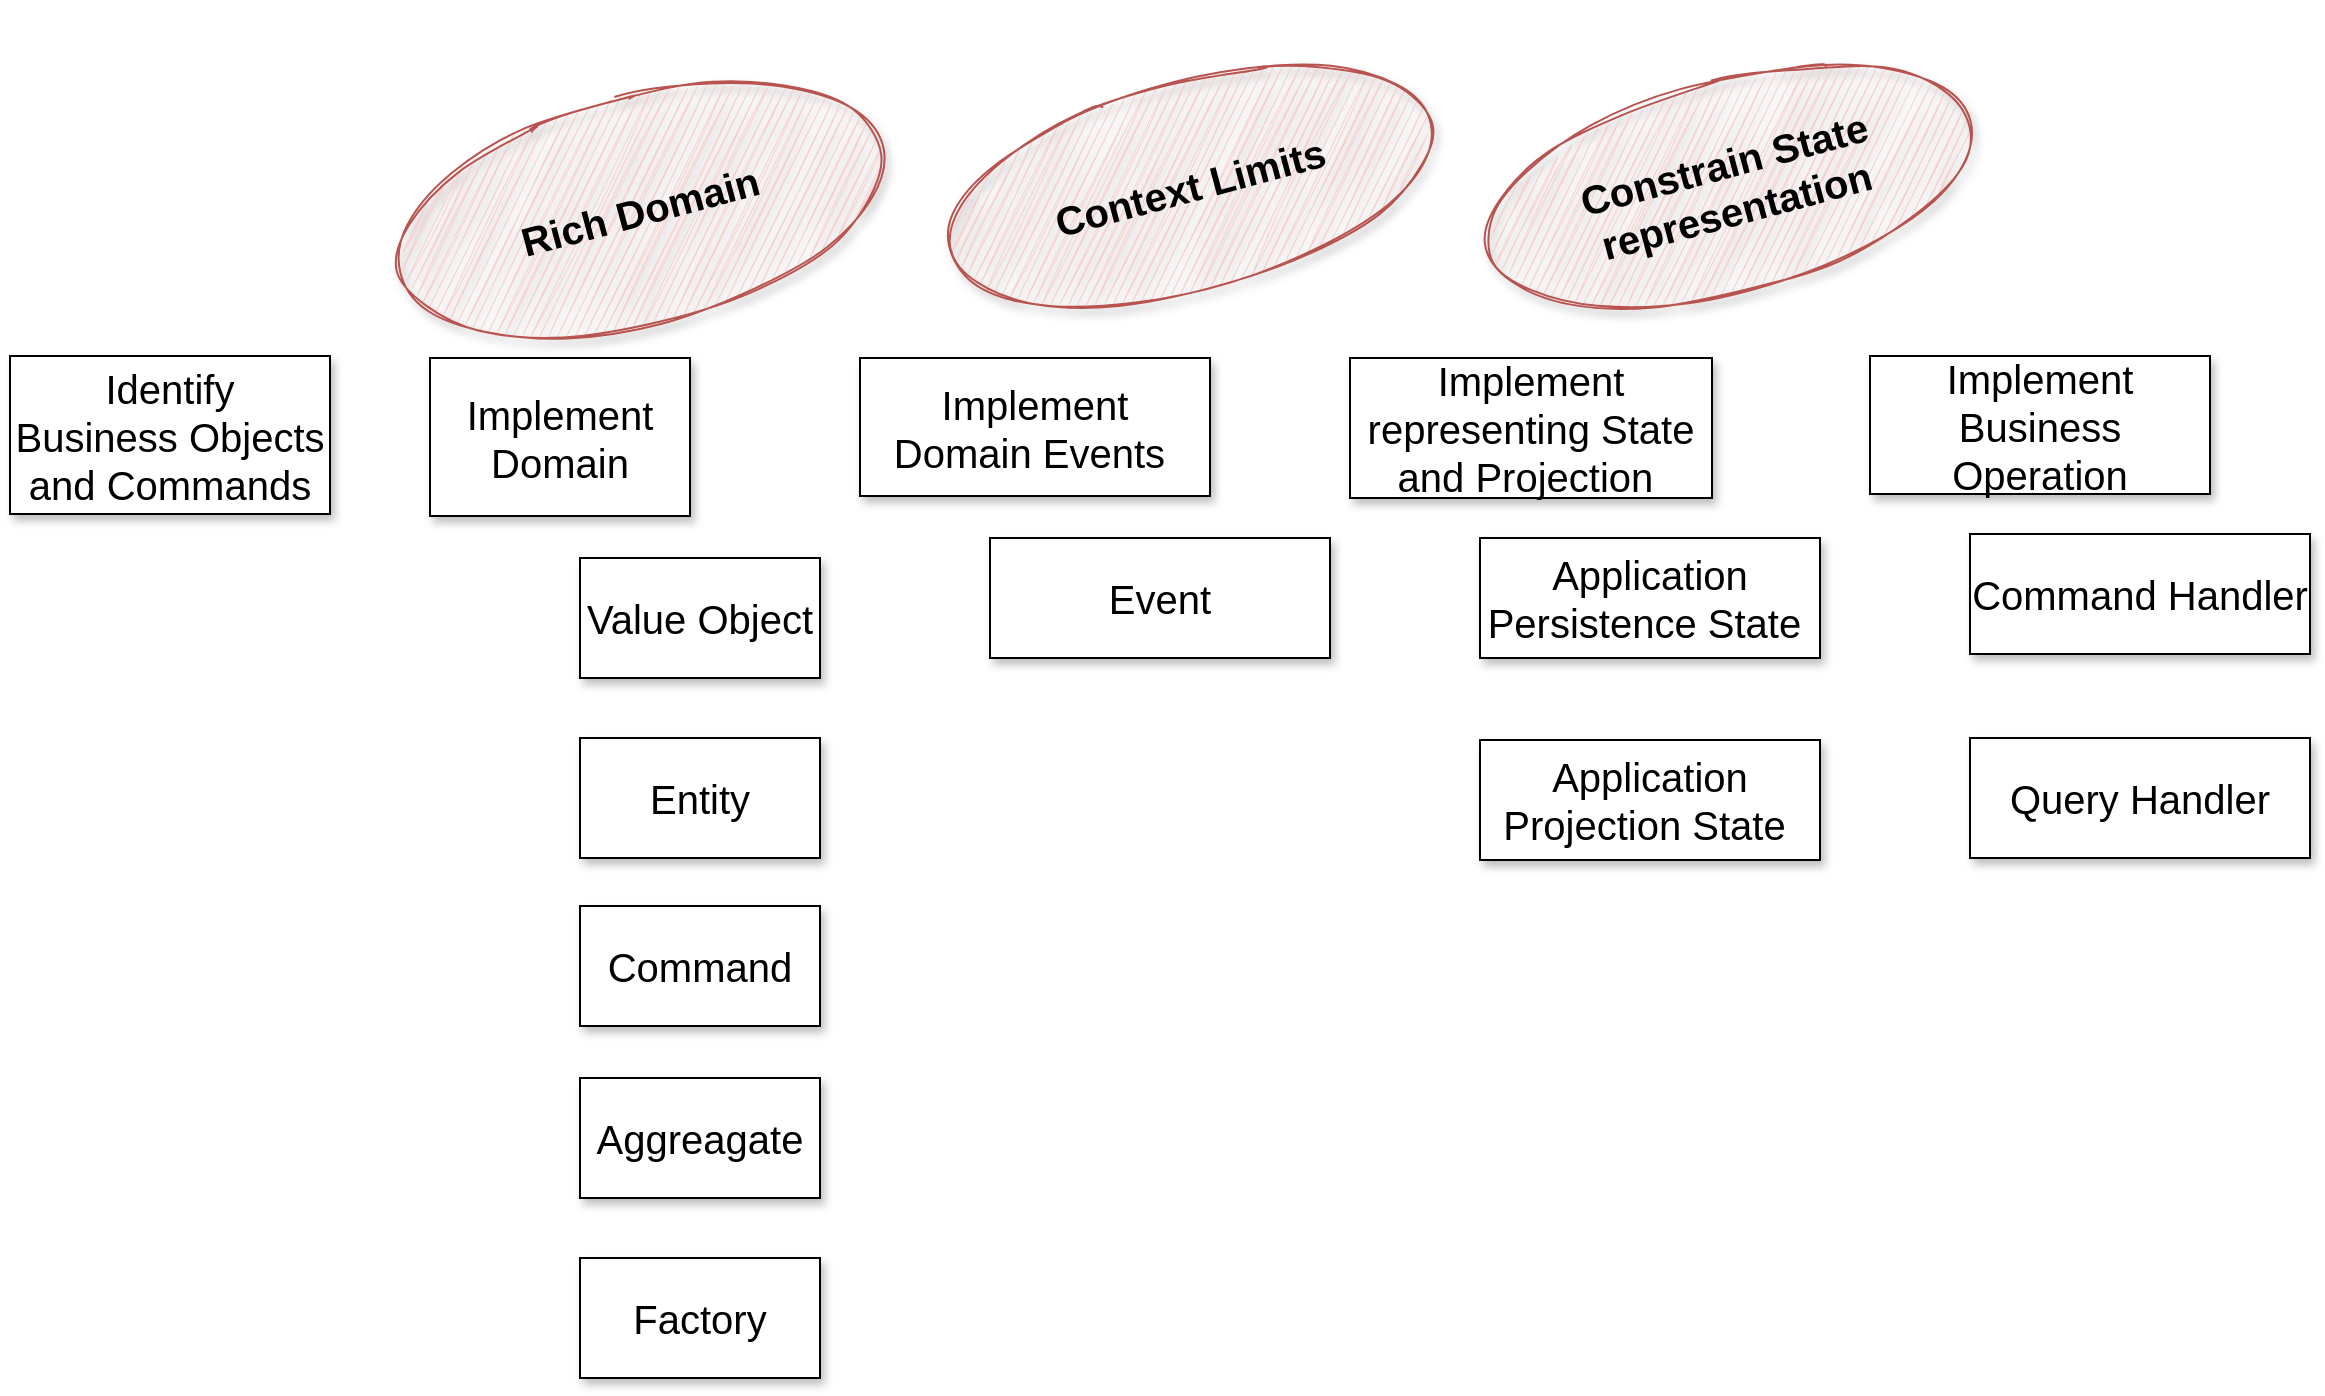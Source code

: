 <mxfile version="16.4.0" type="device" pages="2"><diagram id="K0pDyp2yeAY7sk_yGAu_" name="Tutorial Workflow"><mxGraphModel dx="1422" dy="1723" grid="1" gridSize="10" guides="1" tooltips="1" connect="1" arrows="1" fold="1" page="1" pageScale="1" pageWidth="1169" pageHeight="827" math="0" shadow="0"><root><mxCell id="-wggY66ThBHqcx0Kvb2s-0"/><mxCell id="-wggY66ThBHqcx0Kvb2s-1" parent="-wggY66ThBHqcx0Kvb2s-0"/><mxCell id="-wggY66ThBHqcx0Kvb2s-2" value="Identify &lt;br&gt;Business Objects&lt;br&gt;and&amp;nbsp;Commands" style="rounded=0;whiteSpace=wrap;html=1;shadow=1;fontSize=20;gradientColor=none;" vertex="1" parent="-wggY66ThBHqcx0Kvb2s-1"><mxGeometry x="10" y="110" width="160" height="79" as="geometry"/></mxCell><mxCell id="-wggY66ThBHqcx0Kvb2s-3" value="Implement Domain" style="rounded=0;whiteSpace=wrap;html=1;shadow=1;fontSize=20;gradientColor=none;" vertex="1" parent="-wggY66ThBHqcx0Kvb2s-1"><mxGeometry x="220" y="111" width="130" height="79" as="geometry"/></mxCell><mxCell id="-wggY66ThBHqcx0Kvb2s-4" value="Implement&lt;br&gt;representing State and Projection&amp;nbsp;" style="rounded=0;whiteSpace=wrap;html=1;shadow=1;fontSize=20;gradientColor=none;" vertex="1" parent="-wggY66ThBHqcx0Kvb2s-1"><mxGeometry x="680" y="111" width="181" height="70" as="geometry"/></mxCell><mxCell id="-wggY66ThBHqcx0Kvb2s-5" value="Entity" style="rounded=0;whiteSpace=wrap;html=1;shadow=1;fontSize=20;gradientColor=none;" vertex="1" parent="-wggY66ThBHqcx0Kvb2s-1"><mxGeometry x="295" y="301" width="120" height="60" as="geometry"/></mxCell><mxCell id="-wggY66ThBHqcx0Kvb2s-6" value="Application&lt;br&gt;Persistence State&amp;nbsp;" style="rounded=0;whiteSpace=wrap;html=1;shadow=1;fontSize=20;gradientColor=none;" vertex="1" parent="-wggY66ThBHqcx0Kvb2s-1"><mxGeometry x="745" y="201" width="170" height="60" as="geometry"/></mxCell><mxCell id="-wggY66ThBHqcx0Kvb2s-7" value="Command" style="rounded=0;whiteSpace=wrap;html=1;shadow=1;fontSize=20;gradientColor=none;" vertex="1" parent="-wggY66ThBHqcx0Kvb2s-1"><mxGeometry x="295" y="385" width="120" height="60" as="geometry"/></mxCell><mxCell id="-wggY66ThBHqcx0Kvb2s-8" value="Value Object" style="rounded=0;whiteSpace=wrap;html=1;shadow=1;fontSize=20;gradientColor=none;" vertex="1" parent="-wggY66ThBHqcx0Kvb2s-1"><mxGeometry x="295" y="211" width="120" height="60" as="geometry"/></mxCell><mxCell id="-wggY66ThBHqcx0Kvb2s-9" value="Aggreagate" style="rounded=0;whiteSpace=wrap;html=1;shadow=1;fontSize=20;gradientColor=none;" vertex="1" parent="-wggY66ThBHqcx0Kvb2s-1"><mxGeometry x="295" y="471" width="120" height="60" as="geometry"/></mxCell><mxCell id="-wggY66ThBHqcx0Kvb2s-12" value="Factory" style="rounded=0;whiteSpace=wrap;html=1;shadow=1;fontSize=20;gradientColor=none;" vertex="1" parent="-wggY66ThBHqcx0Kvb2s-1"><mxGeometry x="295" y="561" width="120" height="60" as="geometry"/></mxCell><mxCell id="-wggY66ThBHqcx0Kvb2s-14" value="Implement&lt;br&gt;Domain Events&amp;nbsp;" style="rounded=0;whiteSpace=wrap;html=1;shadow=1;fontSize=20;gradientColor=none;" vertex="1" parent="-wggY66ThBHqcx0Kvb2s-1"><mxGeometry x="435" y="111" width="175" height="69" as="geometry"/></mxCell><mxCell id="-wggY66ThBHqcx0Kvb2s-15" value="Event" style="rounded=0;whiteSpace=wrap;html=1;shadow=1;fontSize=20;gradientColor=none;" vertex="1" parent="-wggY66ThBHqcx0Kvb2s-1"><mxGeometry x="500" y="201" width="170" height="60" as="geometry"/></mxCell><mxCell id="-wggY66ThBHqcx0Kvb2s-16" value="Implement&lt;br&gt;Business Operation" style="rounded=0;whiteSpace=wrap;html=1;shadow=1;fontSize=20;gradientColor=none;" vertex="1" parent="-wggY66ThBHqcx0Kvb2s-1"><mxGeometry x="940" y="110" width="170" height="69" as="geometry"/></mxCell><mxCell id="-wggY66ThBHqcx0Kvb2s-17" value="Rich Domain" style="ellipse;whiteSpace=wrap;html=1;rounded=0;shadow=1;fontSize=20;fillColor=#f8cecc;rotation=-15;fontStyle=1;strokeColor=#b85450;sketch=1;" vertex="1" parent="-wggY66ThBHqcx0Kvb2s-1"><mxGeometry x="194.99" y="-18.02" width="260" height="110" as="geometry"/></mxCell><mxCell id="-wggY66ThBHqcx0Kvb2s-21" value="Context Limits" style="ellipse;whiteSpace=wrap;html=1;rounded=0;shadow=1;fontSize=20;fillColor=#f8cecc;rotation=-15;fontStyle=1;strokeColor=#b85450;sketch=1;" vertex="1" parent="-wggY66ThBHqcx0Kvb2s-1"><mxGeometry x="470" y="-30" width="260" height="110" as="geometry"/></mxCell><mxCell id="-wggY66ThBHqcx0Kvb2s-22" value="Constrain State&lt;br&gt;representation" style="ellipse;whiteSpace=wrap;html=1;rounded=0;shadow=1;fontSize=20;fillColor=#f8cecc;rotation=-15;fontStyle=1;strokeColor=#b85450;sketch=1;" vertex="1" parent="-wggY66ThBHqcx0Kvb2s-1"><mxGeometry x="740" y="-30" width="260" height="110" as="geometry"/></mxCell><mxCell id="-wggY66ThBHqcx0Kvb2s-23" value="Application&lt;br&gt;Projection State&amp;nbsp;" style="rounded=0;whiteSpace=wrap;html=1;shadow=1;fontSize=20;gradientColor=none;" vertex="1" parent="-wggY66ThBHqcx0Kvb2s-1"><mxGeometry x="745" y="302" width="170" height="60" as="geometry"/></mxCell><mxCell id="-wggY66ThBHqcx0Kvb2s-24" value="Command Handler" style="rounded=0;whiteSpace=wrap;html=1;shadow=1;fontSize=20;gradientColor=none;" vertex="1" parent="-wggY66ThBHqcx0Kvb2s-1"><mxGeometry x="990" y="199" width="170" height="60" as="geometry"/></mxCell><mxCell id="-wggY66ThBHqcx0Kvb2s-25" value="Query Handler" style="rounded=0;whiteSpace=wrap;html=1;shadow=1;fontSize=20;gradientColor=none;" vertex="1" parent="-wggY66ThBHqcx0Kvb2s-1"><mxGeometry x="990" y="301" width="170" height="60" as="geometry"/></mxCell></root></mxGraphModel></diagram><diagram id="HDFx6kOUZU5ZFCNaaDUk" name="Event Storming"><mxGraphModel dx="1422" dy="896" grid="1" gridSize="10" guides="1" tooltips="1" connect="1" arrows="1" fold="1" page="1" pageScale="1" pageWidth="1169" pageHeight="827" math="0" shadow="0"><root><mxCell id="0"/><mxCell id="1" parent="0"/><mxCell id="yY-3xQhbRhq1loFIbysA-1" value="Activity&amp;nbsp;Created" style="rounded=0;whiteSpace=wrap;html=1;fillColor=#f0a30a;strokeColor=#BD7000;fontColor=#000000;shadow=1;" vertex="1" parent="1"><mxGeometry x="505" y="270" width="120" height="60" as="geometry"/></mxCell><mxCell id="yY-3xQhbRhq1loFIbysA-2" value="Project Created" style="rounded=0;whiteSpace=wrap;html=1;fillColor=#f0a30a;strokeColor=#BD7000;fontColor=#000000;shadow=1;" vertex="1" parent="1"><mxGeometry x="205" y="274" width="120" height="60" as="geometry"/></mxCell><mxCell id="yY-3xQhbRhq1loFIbysA-3" value="Activity&amp;nbsp;Started" style="rounded=0;whiteSpace=wrap;html=1;fillColor=#f0a30a;strokeColor=#BD7000;fontColor=#000000;shadow=1;" vertex="1" parent="1"><mxGeometry x="915" y="266" width="120" height="60" as="geometry"/></mxCell><mxCell id="yY-3xQhbRhq1loFIbysA-7" value="Create Activity" style="rounded=0;whiteSpace=wrap;html=1;fillColor=#dae8fc;strokeColor=#6c8ebf;shadow=1;" vertex="1" parent="1"><mxGeometry x="375" y="270" width="120" height="60" as="geometry"/></mxCell><mxCell id="yY-3xQhbRhq1loFIbysA-8" value="Create Project" style="rounded=0;whiteSpace=wrap;html=1;fillColor=#dae8fc;strokeColor=#6c8ebf;shadow=1;" vertex="1" parent="1"><mxGeometry x="75" y="274" width="120" height="60" as="geometry"/></mxCell><mxCell id="yY-3xQhbRhq1loFIbysA-9" value="Activity&amp;nbsp;Started" style="rounded=0;whiteSpace=wrap;html=1;fillColor=#dae8fc;strokeColor=#6c8ebf;shadow=1;" vertex="1" parent="1"><mxGeometry x="784" y="266" width="120" height="60" as="geometry"/></mxCell><mxCell id="yY-3xQhbRhq1loFIbysA-10" value="Project must exists" style="rounded=0;whiteSpace=wrap;html=1;fillColor=#e1d5e7;strokeColor=#9673a6;shadow=1;" vertex="1" parent="1"><mxGeometry x="1025" y="236" width="120" height="60" as="geometry"/></mxCell><mxCell id="yY-3xQhbRhq1loFIbysA-11" value="Activity&amp;nbsp;must be started to be closed" style="rounded=0;whiteSpace=wrap;html=1;fillColor=#e1d5e7;strokeColor=#9673a6;shadow=1;" vertex="1" parent="1"><mxGeometry x="615" y="250" width="120" height="60" as="geometry"/></mxCell><mxCell id="yY-3xQhbRhq1loFIbysA-12" value="Project" style="rounded=0;whiteSpace=wrap;html=1;fillColor=#d5e8d4;strokeColor=#82b366;shadow=1;" vertex="1" parent="1"><mxGeometry x="135" y="324" width="120" height="60" as="geometry"/></mxCell><mxCell id="yY-3xQhbRhq1loFIbysA-13" value="Edit Activity" style="rounded=0;whiteSpace=wrap;html=1;fillColor=#d5e8d4;strokeColor=#82b366;shadow=1;" vertex="1" parent="1"><mxGeometry x="445" y="320" width="120" height="60" as="geometry"/></mxCell><mxCell id="yY-3xQhbRhq1loFIbysA-14" value="Load Activity" style="rounded=0;whiteSpace=wrap;html=1;fillColor=#d5e8d4;strokeColor=#82b366;shadow=1;" vertex="1" parent="1"><mxGeometry x="855" y="316" width="120" height="60" as="geometry"/></mxCell><mxCell id="yY-3xQhbRhq1loFIbysA-15" value="User" style="rounded=0;whiteSpace=wrap;html=1;fillColor=#fff2cc;strokeColor=#d6b656;shadow=1;gradientColor=none;" vertex="1" parent="1"><mxGeometry x="25" y="344" width="50" height="50" as="geometry"/></mxCell><mxCell id="yY-3xQhbRhq1loFIbysA-16" value="User" style="rounded=0;whiteSpace=wrap;html=1;fillColor=#fff2cc;strokeColor=#d6b656;shadow=1;gradientColor=none;" vertex="1" parent="1"><mxGeometry x="335" y="340" width="50" height="50" as="geometry"/></mxCell><mxCell id="yY-3xQhbRhq1loFIbysA-17" value="User" style="rounded=0;whiteSpace=wrap;html=1;fillColor=#fff2cc;strokeColor=#d6b656;shadow=1;gradientColor=none;" vertex="1" parent="1"><mxGeometry x="765" y="340" width="50" height="50" as="geometry"/></mxCell><mxCell id="yY-3xQhbRhq1loFIbysA-18" value="Just user activity creator can update a activity" style="rounded=0;whiteSpace=wrap;html=1;fillColor=#e1d5e7;strokeColor=#9673a6;shadow=1;" vertex="1" parent="1"><mxGeometry x="1025" y="306" width="120" height="60" as="geometry"/></mxCell><mxCell id="yY-3xQhbRhq1loFIbysA-21" style="edgeStyle=orthogonalEdgeStyle;rounded=0;orthogonalLoop=1;jettySize=auto;html=1;exitX=0.25;exitY=1;exitDx=0;exitDy=0;" edge="1" parent="1" source="yY-3xQhbRhq1loFIbysA-19" target="yY-3xQhbRhq1loFIbysA-1"><mxGeometry relative="1" as="geometry"/></mxCell><mxCell id="yY-3xQhbRhq1loFIbysA-22" style="edgeStyle=orthogonalEdgeStyle;rounded=0;orthogonalLoop=1;jettySize=auto;html=1;exitX=0.75;exitY=1;exitDx=0;exitDy=0;" edge="1" parent="1" source="yY-3xQhbRhq1loFIbysA-19" target="yY-3xQhbRhq1loFIbysA-3"><mxGeometry relative="1" as="geometry"/></mxCell><mxCell id="yY-3xQhbRhq1loFIbysA-19" value="Activity Management" style="rounded=0;whiteSpace=wrap;html=1;fillColor=#ffff88;strokeColor=#36393d;shadow=1;" vertex="1" parent="1"><mxGeometry x="695" y="30" width="210" height="140" as="geometry"/></mxCell><mxCell id="yY-3xQhbRhq1loFIbysA-23" value="Event" style="rounded=0;whiteSpace=wrap;html=1;fillColor=#f0a30a;strokeColor=#BD7000;fontColor=#000000;shadow=1;" vertex="1" parent="1"><mxGeometry x="25" y="20" width="80" height="30" as="geometry"/></mxCell><mxCell id="yY-3xQhbRhq1loFIbysA-24" value="Command" style="rounded=0;whiteSpace=wrap;html=1;fillColor=#dae8fc;strokeColor=#6c8ebf;shadow=1;" vertex="1" parent="1"><mxGeometry x="25" y="60" width="80" height="30" as="geometry"/></mxCell><mxCell id="yY-3xQhbRhq1loFIbysA-25" value="Data" style="rounded=0;whiteSpace=wrap;html=1;fillColor=#d5e8d4;strokeColor=#82b366;shadow=1;" vertex="1" parent="1"><mxGeometry x="25" y="100" width="80" height="20" as="geometry"/></mxCell><mxCell id="yY-3xQhbRhq1loFIbysA-26" value="Actor" style="rounded=0;whiteSpace=wrap;html=1;fillColor=#fff2cc;strokeColor=#d6b656;shadow=1;gradientColor=none;" vertex="1" parent="1"><mxGeometry x="25" y="130" width="80" height="20" as="geometry"/></mxCell><mxCell id="yY-3xQhbRhq1loFIbysA-27" value="Aggregation" style="rounded=0;whiteSpace=wrap;html=1;fillColor=#ffff88;strokeColor=#36393d;shadow=1;" vertex="1" parent="1"><mxGeometry x="25" y="160" width="80" height="30" as="geometry"/></mxCell><mxCell id="yY-3xQhbRhq1loFIbysA-28" value="policy/&lt;br&gt;condition for" style="rounded=0;whiteSpace=wrap;html=1;fillColor=#e1d5e7;strokeColor=#9673a6;shadow=1;" vertex="1" parent="1"><mxGeometry x="25" y="200" width="85" height="30" as="geometry"/></mxCell><mxCell id="yY-3xQhbRhq1loFIbysA-29" value="&lt;h1&gt;Activity Management&lt;/h1&gt;&lt;p style=&quot;font-size: 20px&quot;&gt;&lt;font style=&quot;font-size: 20px&quot;&gt;- User can create a project.&lt;/font&gt;&lt;/p&gt;&lt;p style=&quot;font-size: 20px&quot;&gt;&lt;font style=&quot;font-size: 20px&quot;&gt;- User can create project activities.&lt;/font&gt;&lt;/p&gt;&lt;p style=&quot;font-size: 20px&quot;&gt;&lt;font style=&quot;font-size: 20px&quot;&gt;- User can start an activity.&lt;/font&gt;&lt;/p&gt;" style="text;html=1;strokeColor=none;fillColor=none;spacing=5;spacingTop=-20;whiteSpace=wrap;overflow=hidden;rounded=0;shadow=1;" vertex="1" parent="1"><mxGeometry x="40" y="440" width="1100" height="360" as="geometry"/></mxCell><mxCell id="yY-3xQhbRhq1loFIbysA-31" style="edgeStyle=orthogonalEdgeStyle;rounded=0;orthogonalLoop=1;jettySize=auto;html=1;" edge="1" parent="1" source="yY-3xQhbRhq1loFIbysA-30" target="yY-3xQhbRhq1loFIbysA-2"><mxGeometry relative="1" as="geometry"/></mxCell><mxCell id="yY-3xQhbRhq1loFIbysA-30" value="Project Management" style="rounded=0;whiteSpace=wrap;html=1;fillColor=#ffff88;strokeColor=#36393d;shadow=1;" vertex="1" parent="1"><mxGeometry x="375" y="30" width="210" height="140" as="geometry"/></mxCell></root></mxGraphModel></diagram></mxfile>